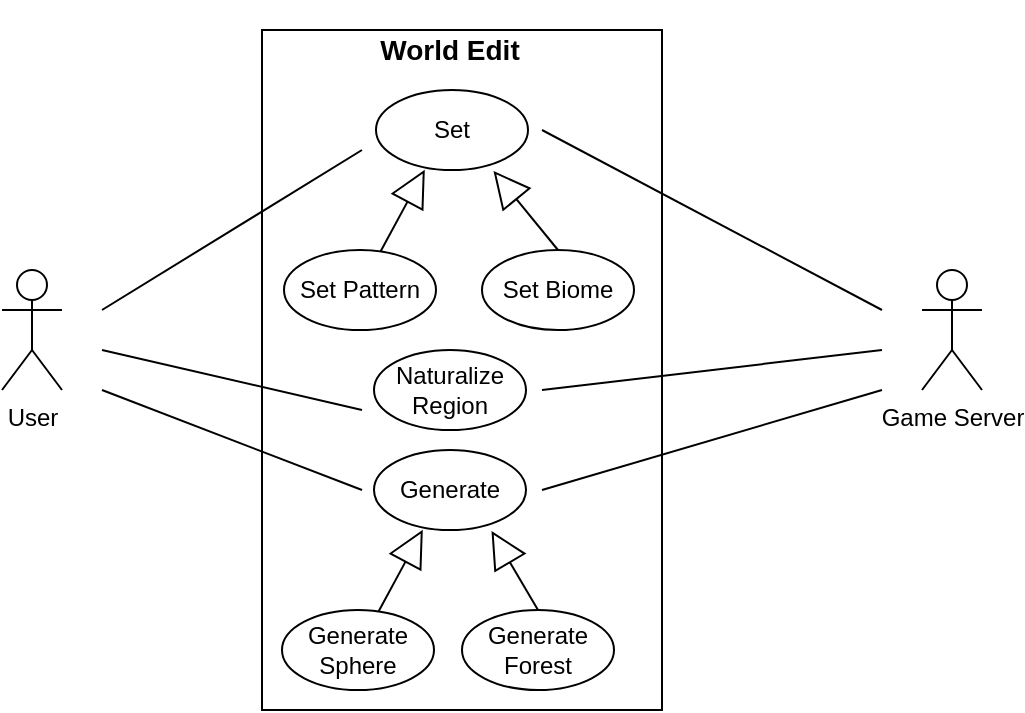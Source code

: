 <?xml version="1.0" encoding="UTF-8"?>
<mxfile version="24.8.4">
  <diagram name="Página-1" id="-3f-li-FDchyKuZTHndK">
    <mxGraphModel dx="1279" dy="505" grid="1" gridSize="10" guides="1" tooltips="1" connect="1" arrows="1" fold="1" page="1" pageScale="1" pageWidth="827" pageHeight="1169" math="0" shadow="0">
      <root>
        <mxCell id="0" />
        <mxCell id="1" parent="0" />
        <mxCell id="fnlMWGeFrQO07YBZmBXY-35" value="" style="rounded=0;whiteSpace=wrap;html=1;" parent="1" vertex="1">
          <mxGeometry x="320" y="40" width="200" height="340" as="geometry" />
        </mxCell>
        <mxCell id="fnlMWGeFrQO07YBZmBXY-1" value="User" style="shape=umlActor;verticalLabelPosition=bottom;verticalAlign=top;html=1;outlineConnect=0;" parent="1" vertex="1">
          <mxGeometry x="190" y="160" width="30" height="60" as="geometry" />
        </mxCell>
        <mxCell id="fnlMWGeFrQO07YBZmBXY-2" value="Game Server" style="shape=umlActor;verticalLabelPosition=bottom;verticalAlign=top;html=1;outlineConnect=0;" parent="1" vertex="1">
          <mxGeometry x="650" y="160" width="30" height="60" as="geometry" />
        </mxCell>
        <mxCell id="fnlMWGeFrQO07YBZmBXY-5" value="&lt;b&gt;&lt;font style=&quot;font-size: 14px;&quot;&gt;World Edit&lt;/font&gt;&lt;/b&gt;" style="text;html=1;align=center;verticalAlign=middle;whiteSpace=wrap;rounded=0;" parent="1" vertex="1">
          <mxGeometry x="364" y="25" width="100" height="50" as="geometry" />
        </mxCell>
        <mxCell id="fnlMWGeFrQO07YBZmBXY-7" value="Naturalize Region" style="ellipse;whiteSpace=wrap;html=1;" parent="1" vertex="1">
          <mxGeometry x="376" y="200" width="76" height="40" as="geometry" />
        </mxCell>
        <mxCell id="fnlMWGeFrQO07YBZmBXY-9" value="Generate Sphere" style="ellipse;whiteSpace=wrap;html=1;" parent="1" vertex="1">
          <mxGeometry x="330" y="330" width="76" height="40" as="geometry" />
        </mxCell>
        <mxCell id="fnlMWGeFrQO07YBZmBXY-10" value="Generate Forest" style="ellipse;whiteSpace=wrap;html=1;" parent="1" vertex="1">
          <mxGeometry x="420" y="330" width="76" height="40" as="geometry" />
        </mxCell>
        <mxCell id="fnlMWGeFrQO07YBZmBXY-11" value="" style="endArrow=none;html=1;rounded=0;" parent="1" edge="1">
          <mxGeometry width="50" height="50" relative="1" as="geometry">
            <mxPoint x="240" y="180" as="sourcePoint" />
            <mxPoint x="370" y="100" as="targetPoint" />
          </mxGeometry>
        </mxCell>
        <mxCell id="fnlMWGeFrQO07YBZmBXY-13" value="" style="endArrow=none;html=1;rounded=0;" parent="1" edge="1">
          <mxGeometry width="50" height="50" relative="1" as="geometry">
            <mxPoint x="240" y="200" as="sourcePoint" />
            <mxPoint x="370" y="230" as="targetPoint" />
          </mxGeometry>
        </mxCell>
        <mxCell id="fnlMWGeFrQO07YBZmBXY-15" value="" style="endArrow=none;html=1;rounded=0;" parent="1" edge="1">
          <mxGeometry width="50" height="50" relative="1" as="geometry">
            <mxPoint x="240" y="220" as="sourcePoint" />
            <mxPoint x="370" y="270" as="targetPoint" />
          </mxGeometry>
        </mxCell>
        <mxCell id="fnlMWGeFrQO07YBZmBXY-16" value="" style="endArrow=none;html=1;rounded=0;" parent="1" edge="1">
          <mxGeometry width="50" height="50" relative="1" as="geometry">
            <mxPoint x="630" y="180" as="sourcePoint" />
            <mxPoint x="460" y="90" as="targetPoint" />
          </mxGeometry>
        </mxCell>
        <mxCell id="fnlMWGeFrQO07YBZmBXY-18" value="" style="endArrow=none;html=1;rounded=0;" parent="1" edge="1">
          <mxGeometry width="50" height="50" relative="1" as="geometry">
            <mxPoint x="460" y="220" as="sourcePoint" />
            <mxPoint x="630" y="200" as="targetPoint" />
          </mxGeometry>
        </mxCell>
        <mxCell id="fnlMWGeFrQO07YBZmBXY-20" value="" style="endArrow=none;html=1;rounded=0;" parent="1" edge="1">
          <mxGeometry width="50" height="50" relative="1" as="geometry">
            <mxPoint x="460" y="270" as="sourcePoint" />
            <mxPoint x="630" y="220" as="targetPoint" />
          </mxGeometry>
        </mxCell>
        <mxCell id="fnlMWGeFrQO07YBZmBXY-25" value="Generate " style="ellipse;whiteSpace=wrap;html=1;" parent="1" vertex="1">
          <mxGeometry x="376" y="250" width="76" height="40" as="geometry" />
        </mxCell>
        <mxCell id="fnlMWGeFrQO07YBZmBXY-27" value="&lt;div&gt;&lt;br&gt;&lt;/div&gt;&lt;div&gt;&lt;br&gt;&lt;/div&gt;" style="endArrow=block;endSize=16;endFill=0;html=1;rounded=0;entryX=0.321;entryY=0.997;entryDx=0;entryDy=0;entryPerimeter=0;" parent="1" source="fnlMWGeFrQO07YBZmBXY-9" target="fnlMWGeFrQO07YBZmBXY-25" edge="1">
          <mxGeometry width="160" relative="1" as="geometry">
            <mxPoint x="386" y="330" as="sourcePoint" />
            <mxPoint x="414" y="290" as="targetPoint" />
          </mxGeometry>
        </mxCell>
        <mxCell id="fnlMWGeFrQO07YBZmBXY-28" value="&lt;div&gt;&lt;br&gt;&lt;/div&gt;&lt;div&gt;&lt;br&gt;&lt;/div&gt;" style="endArrow=block;endSize=16;endFill=0;html=1;rounded=0;entryX=0.773;entryY=1.012;entryDx=0;entryDy=0;exitX=0.5;exitY=0;exitDx=0;exitDy=0;entryPerimeter=0;" parent="1" source="fnlMWGeFrQO07YBZmBXY-10" target="fnlMWGeFrQO07YBZmBXY-25" edge="1">
          <mxGeometry width="160" relative="1" as="geometry">
            <mxPoint x="378" y="340" as="sourcePoint" />
            <mxPoint x="424" y="300" as="targetPoint" />
          </mxGeometry>
        </mxCell>
        <mxCell id="fnlMWGeFrQO07YBZmBXY-29" value="Set Pattern" style="ellipse;whiteSpace=wrap;html=1;" parent="1" vertex="1">
          <mxGeometry x="331" y="150" width="76" height="40" as="geometry" />
        </mxCell>
        <mxCell id="fnlMWGeFrQO07YBZmBXY-30" value="Set Biome" style="ellipse;whiteSpace=wrap;html=1;" parent="1" vertex="1">
          <mxGeometry x="430" y="150" width="76" height="40" as="geometry" />
        </mxCell>
        <mxCell id="fnlMWGeFrQO07YBZmBXY-31" value="Set" style="ellipse;whiteSpace=wrap;html=1;" parent="1" vertex="1">
          <mxGeometry x="377" y="70" width="76" height="40" as="geometry" />
        </mxCell>
        <mxCell id="fnlMWGeFrQO07YBZmBXY-32" value="&lt;div&gt;&lt;br&gt;&lt;/div&gt;&lt;div&gt;&lt;br&gt;&lt;/div&gt;" style="endArrow=block;endSize=16;endFill=0;html=1;rounded=0;entryX=0.321;entryY=0.997;entryDx=0;entryDy=0;entryPerimeter=0;" parent="1" source="fnlMWGeFrQO07YBZmBXY-29" target="fnlMWGeFrQO07YBZmBXY-31" edge="1">
          <mxGeometry width="160" relative="1" as="geometry">
            <mxPoint x="387" y="150" as="sourcePoint" />
            <mxPoint x="415" y="110" as="targetPoint" />
          </mxGeometry>
        </mxCell>
        <mxCell id="fnlMWGeFrQO07YBZmBXY-33" value="&lt;div&gt;&lt;br&gt;&lt;/div&gt;&lt;div&gt;&lt;br&gt;&lt;/div&gt;" style="endArrow=block;endSize=16;endFill=0;html=1;rounded=0;entryX=0.773;entryY=1.012;entryDx=0;entryDy=0;exitX=0.5;exitY=0;exitDx=0;exitDy=0;entryPerimeter=0;" parent="1" source="fnlMWGeFrQO07YBZmBXY-30" target="fnlMWGeFrQO07YBZmBXY-31" edge="1">
          <mxGeometry width="160" relative="1" as="geometry">
            <mxPoint x="379" y="160" as="sourcePoint" />
            <mxPoint x="425" y="120" as="targetPoint" />
          </mxGeometry>
        </mxCell>
      </root>
    </mxGraphModel>
  </diagram>
</mxfile>

